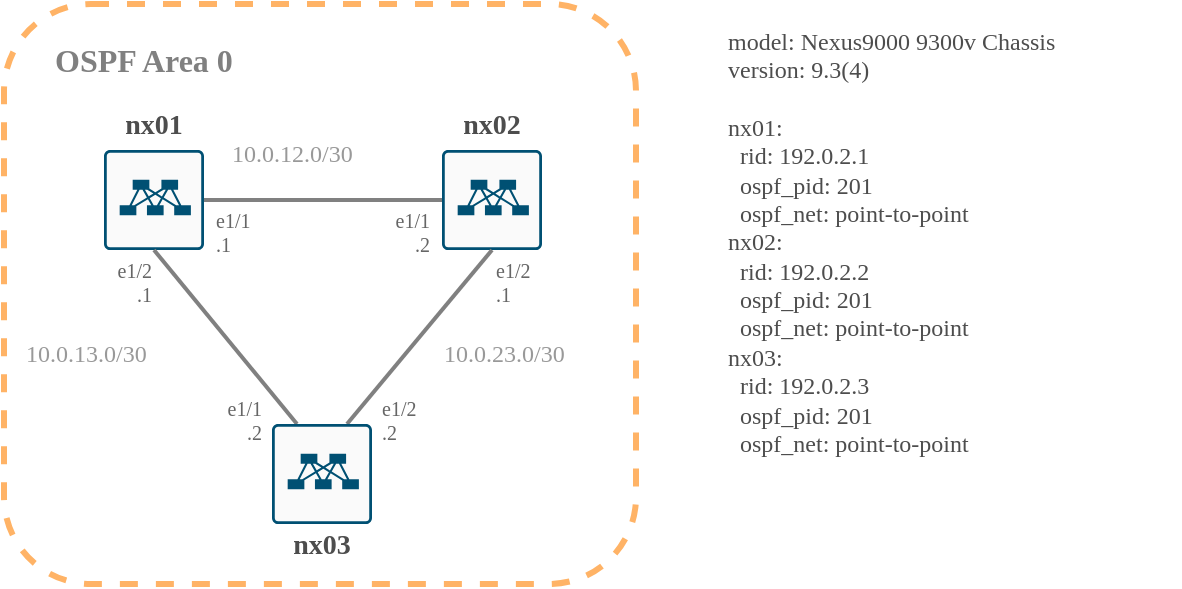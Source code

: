 <mxfile version="13.1.14" type="device"><diagram id="JSV7sfIHrPYLvDJ7nn-N" name="Page-1"><mxGraphModel dx="907" dy="748" grid="1" gridSize="10" guides="1" tooltips="1" connect="1" arrows="1" fold="1" page="1" pageScale="1" pageWidth="850" pageHeight="1100" math="0" shadow="0"><root><mxCell id="0"/><mxCell id="1" parent="0"/><mxCell id="hCH54XUqBVeaYFJYrAsw-12" value="" style="rounded=1;whiteSpace=wrap;html=1;fillColor=none;strokeColor=#FFB366;dashed=1;strokeWidth=3;" parent="1" vertex="1"><mxGeometry x="128" y="57" width="316" height="290" as="geometry"/></mxCell><mxCell id="ceAKtX69F1jVCfPgLZ0i-3" value="" style="edgeStyle=orthogonalEdgeStyle;rounded=0;orthogonalLoop=1;jettySize=auto;html=1;endArrow=none;endFill=0;strokeWidth=2;strokeColor=#808080;" parent="1" source="ceAKtX69F1jVCfPgLZ0i-1" target="ceAKtX69F1jVCfPgLZ0i-2" edge="1"><mxGeometry relative="1" as="geometry"/></mxCell><mxCell id="ceAKtX69F1jVCfPgLZ0i-1" value="" style="points=[[0.015,0.015,0],[0.985,0.015,0],[0.985,0.985,0],[0.015,0.985,0],[0.25,0,0],[0.5,0,0],[0.75,0,0],[1,0.25,0],[1,0.5,0],[1,0.75,0],[0.75,1,0],[0.5,1,0],[0.25,1,0],[0,0.75,0],[0,0.5,0],[0,0.25,0]];verticalLabelPosition=bottom;html=1;verticalAlign=top;aspect=fixed;align=center;pointerEvents=1;shape=mxgraph.cisco19.rect;prIcon=nexus_9300;fillColor=#FAFAFA;strokeColor=#005073;" parent="1" vertex="1"><mxGeometry x="178" y="130" width="50" height="50" as="geometry"/></mxCell><mxCell id="ceAKtX69F1jVCfPgLZ0i-2" value="" style="points=[[0.015,0.015,0],[0.985,0.015,0],[0.985,0.985,0],[0.015,0.985,0],[0.25,0,0],[0.5,0,0],[0.75,0,0],[1,0.25,0],[1,0.5,0],[1,0.75,0],[0.75,1,0],[0.5,1,0],[0.25,1,0],[0,0.75,0],[0,0.5,0],[0,0.25,0]];verticalLabelPosition=bottom;html=1;verticalAlign=top;aspect=fixed;align=center;pointerEvents=1;shape=mxgraph.cisco19.rect;prIcon=nexus_9300;fillColor=#FAFAFA;strokeColor=#005073;" parent="1" vertex="1"><mxGeometry x="347" y="130" width="50" height="50" as="geometry"/></mxCell><mxCell id="ceAKtX69F1jVCfPgLZ0i-4" value="&lt;p&gt;&lt;font face=&quot;Garamond&quot; style=&quot;font-size: 14px&quot; color=&quot;#4d4d4d&quot;&gt;&lt;b&gt;nx01&lt;/b&gt;&lt;/font&gt;&lt;/p&gt;" style="text;html=1;strokeColor=none;fillColor=none;align=center;verticalAlign=middle;whiteSpace=wrap;rounded=0;" parent="1" vertex="1"><mxGeometry x="183" y="108" width="40" height="20" as="geometry"/></mxCell><mxCell id="ceAKtX69F1jVCfPgLZ0i-5" value="&lt;p&gt;&lt;font face=&quot;Garamond&quot; style=&quot;font-size: 14px&quot; color=&quot;#4d4d4d&quot;&gt;&lt;b&gt;nx02&lt;/b&gt;&lt;/font&gt;&lt;/p&gt;" style="text;html=1;strokeColor=none;fillColor=none;align=center;verticalAlign=middle;whiteSpace=wrap;rounded=0;" parent="1" vertex="1"><mxGeometry x="352" y="108" width="40" height="20" as="geometry"/></mxCell><mxCell id="oGb4l8tD7iq1kCI6bL6K-2" style="rounded=0;orthogonalLoop=1;jettySize=auto;html=1;exitX=0.25;exitY=0;exitDx=0;exitDy=0;exitPerimeter=0;entryX=0.5;entryY=1;entryDx=0;entryDy=0;entryPerimeter=0;strokeWidth=2;endArrow=none;endFill=0;strokeColor=#808080;" parent="1" source="oGb4l8tD7iq1kCI6bL6K-1" target="ceAKtX69F1jVCfPgLZ0i-1" edge="1"><mxGeometry relative="1" as="geometry"/></mxCell><mxCell id="oGb4l8tD7iq1kCI6bL6K-3" style="edgeStyle=none;rounded=0;orthogonalLoop=1;jettySize=auto;html=1;exitX=0.75;exitY=0;exitDx=0;exitDy=0;exitPerimeter=0;entryX=0.5;entryY=1;entryDx=0;entryDy=0;entryPerimeter=0;endArrow=none;endFill=0;strokeColor=#808080;strokeWidth=2;" parent="1" source="oGb4l8tD7iq1kCI6bL6K-1" target="ceAKtX69F1jVCfPgLZ0i-2" edge="1"><mxGeometry relative="1" as="geometry"/></mxCell><mxCell id="oGb4l8tD7iq1kCI6bL6K-1" value="" style="points=[[0.015,0.015,0],[0.985,0.015,0],[0.985,0.985,0],[0.015,0.985,0],[0.25,0,0],[0.5,0,0],[0.75,0,0],[1,0.25,0],[1,0.5,0],[1,0.75,0],[0.75,1,0],[0.5,1,0],[0.25,1,0],[0,0.75,0],[0,0.5,0],[0,0.25,0]];verticalLabelPosition=bottom;html=1;verticalAlign=top;aspect=fixed;align=center;pointerEvents=1;shape=mxgraph.cisco19.rect;prIcon=nexus_9300;fillColor=#FAFAFA;strokeColor=#005073;" parent="1" vertex="1"><mxGeometry x="262" y="267" width="50" height="50" as="geometry"/></mxCell><mxCell id="oGb4l8tD7iq1kCI6bL6K-4" value="&lt;p&gt;&lt;font face=&quot;Garamond&quot; style=&quot;font-size: 14px&quot; color=&quot;#4d4d4d&quot;&gt;&lt;b&gt;nx03&lt;/b&gt;&lt;/font&gt;&lt;/p&gt;" style="text;html=1;strokeColor=none;fillColor=none;align=center;verticalAlign=middle;whiteSpace=wrap;rounded=0;" parent="1" vertex="1"><mxGeometry x="267" y="318" width="40" height="20" as="geometry"/></mxCell><mxCell id="hCH54XUqBVeaYFJYrAsw-2" value="&lt;div style=&quot;font-size: 10px&quot;&gt;&lt;font color=&quot;#666666&quot; style=&quot;font-size: 10px&quot; face=&quot;Lucida Console&quot;&gt;e1/1&lt;/font&gt;&lt;/div&gt;&lt;font face=&quot;Lucida Console&quot; color=&quot;#666666&quot; style=&quot;font-size: 10px&quot;&gt;&lt;div&gt;.2&lt;/div&gt;&lt;/font&gt;" style="text;html=1;strokeColor=none;fillColor=none;align=right;verticalAlign=middle;whiteSpace=wrap;rounded=0;" parent="1" vertex="1"><mxGeometry x="303" y="161" width="40" height="20" as="geometry"/></mxCell><mxCell id="hCH54XUqBVeaYFJYrAsw-3" value="&lt;div style=&quot;font-size: 10px&quot;&gt;&lt;font color=&quot;#666666&quot; style=&quot;font-size: 10px&quot; face=&quot;Lucida Console&quot;&gt;e1/1&lt;/font&gt;&lt;/div&gt;&lt;font face=&quot;Lucida Console&quot; color=&quot;#666666&quot; style=&quot;font-size: 10px&quot;&gt;&lt;div&gt;.1&lt;/div&gt;&lt;/font&gt;" style="text;html=1;strokeColor=none;fillColor=none;align=left;verticalAlign=middle;whiteSpace=wrap;rounded=0;" parent="1" vertex="1"><mxGeometry x="232" y="161" width="40" height="20" as="geometry"/></mxCell><mxCell id="hCH54XUqBVeaYFJYrAsw-4" value="&lt;div style=&quot;font-size: 10px&quot;&gt;&lt;font color=&quot;#666666&quot; style=&quot;font-size: 10px&quot; face=&quot;Lucida Console&quot;&gt;e1/2&lt;/font&gt;&lt;/div&gt;&lt;font face=&quot;Lucida Console&quot; color=&quot;#666666&quot; style=&quot;font-size: 10px&quot;&gt;&lt;div&gt;.1&lt;/div&gt;&lt;/font&gt;" style="text;html=1;strokeColor=none;fillColor=none;align=right;verticalAlign=middle;whiteSpace=wrap;rounded=0;" parent="1" vertex="1"><mxGeometry x="164" y="186" width="40" height="20" as="geometry"/></mxCell><mxCell id="hCH54XUqBVeaYFJYrAsw-5" value="&lt;div&gt;&lt;font face=&quot;Lucida Console&quot; style=&quot;font-size: 12px&quot; color=&quot;#999999&quot;&gt;10.0.12.0/30&lt;/font&gt;&lt;/div&gt;" style="text;html=1;strokeColor=none;fillColor=none;align=left;verticalAlign=middle;whiteSpace=wrap;rounded=0;" parent="1" vertex="1"><mxGeometry x="240" y="122" width="93" height="20" as="geometry"/></mxCell><mxCell id="hCH54XUqBVeaYFJYrAsw-7" value="&lt;div&gt;&lt;font face=&quot;Lucida Console&quot; style=&quot;font-size: 12px&quot; color=&quot;#999999&quot;&gt;10.0.13.0/30&lt;/font&gt;&lt;/div&gt;" style="text;html=1;strokeColor=none;fillColor=none;align=left;verticalAlign=middle;whiteSpace=wrap;rounded=0;" parent="1" vertex="1"><mxGeometry x="137" y="222" width="93" height="20" as="geometry"/></mxCell><mxCell id="hCH54XUqBVeaYFJYrAsw-8" value="&lt;div&gt;&lt;font face=&quot;Lucida Console&quot; style=&quot;font-size: 12px&quot; color=&quot;#999999&quot;&gt;10.0.23.0/30&lt;/font&gt;&lt;/div&gt;" style="text;html=1;strokeColor=none;fillColor=none;align=left;verticalAlign=middle;whiteSpace=wrap;rounded=0;" parent="1" vertex="1"><mxGeometry x="346" y="222" width="93" height="20" as="geometry"/></mxCell><mxCell id="hCH54XUqBVeaYFJYrAsw-9" value="&lt;div style=&quot;font-size: 10px&quot;&gt;&lt;font color=&quot;#666666&quot; style=&quot;font-size: 10px&quot; face=&quot;Lucida Console&quot;&gt;e1/2&lt;/font&gt;&lt;/div&gt;&lt;font face=&quot;Lucida Console&quot; color=&quot;#666666&quot; style=&quot;font-size: 10px&quot;&gt;&lt;div&gt;.1&lt;/div&gt;&lt;/font&gt;" style="text;html=1;strokeColor=none;fillColor=none;align=left;verticalAlign=middle;whiteSpace=wrap;rounded=0;" parent="1" vertex="1"><mxGeometry x="372" y="186" width="40" height="20" as="geometry"/></mxCell><mxCell id="hCH54XUqBVeaYFJYrAsw-10" value="&lt;div style=&quot;font-size: 10px&quot;&gt;&lt;font color=&quot;#666666&quot; style=&quot;font-size: 10px&quot; face=&quot;Lucida Console&quot;&gt;e1/1&lt;/font&gt;&lt;/div&gt;&lt;font face=&quot;Lucida Console&quot; color=&quot;#666666&quot; style=&quot;font-size: 10px&quot;&gt;&lt;div&gt;.2&lt;/div&gt;&lt;/font&gt;" style="text;html=1;strokeColor=none;fillColor=none;align=right;verticalAlign=middle;whiteSpace=wrap;rounded=0;" parent="1" vertex="1"><mxGeometry x="219" y="255" width="40" height="20" as="geometry"/></mxCell><mxCell id="hCH54XUqBVeaYFJYrAsw-11" value="&lt;div style=&quot;font-size: 10px&quot;&gt;&lt;font color=&quot;#666666&quot; style=&quot;font-size: 10px&quot; face=&quot;Lucida Console&quot;&gt;e1/2&lt;/font&gt;&lt;/div&gt;&lt;font face=&quot;Lucida Console&quot; color=&quot;#666666&quot; style=&quot;font-size: 10px&quot;&gt;&lt;div&gt;.2&lt;/div&gt;&lt;/font&gt;" style="text;html=1;strokeColor=none;fillColor=none;align=left;verticalAlign=middle;whiteSpace=wrap;rounded=0;" parent="1" vertex="1"><mxGeometry x="315" y="255" width="40" height="20" as="geometry"/></mxCell><mxCell id="hCH54XUqBVeaYFJYrAsw-13" value="&lt;p&gt;&lt;font face=&quot;Garamond&quot; size=&quot;1&quot; color=&quot;#808080&quot;&gt;&lt;b style=&quot;font-size: 16px&quot;&gt;OSPF Area 0&lt;/b&gt;&lt;/font&gt;&lt;/p&gt;" style="text;html=1;strokeColor=none;fillColor=none;align=center;verticalAlign=middle;whiteSpace=wrap;rounded=0;" parent="1" vertex="1"><mxGeometry x="141" y="75" width="114" height="20" as="geometry"/></mxCell><mxCell id="hCH54XUqBVeaYFJYrAsw-15" value="&lt;div&gt;&lt;div&gt;&lt;font face=&quot;Lucida Console&quot; color=&quot;#4d4d4d&quot;&gt;model: Nexus9000 9300v Chassis&lt;/font&gt;&lt;/div&gt;&lt;div&gt;&lt;font face=&quot;Lucida Console&quot; color=&quot;#4d4d4d&quot;&gt;version: 9.3(4)&lt;/font&gt;&lt;/div&gt;&lt;/div&gt;&lt;div&gt;&lt;font face=&quot;Lucida Console&quot; color=&quot;#4d4d4d&quot;&gt;&lt;br&gt;&lt;/font&gt;&lt;/div&gt;&lt;div&gt;&lt;font style=&quot;font-size: 12px&quot; face=&quot;Lucida Console&quot; color=&quot;#4d4d4d&quot;&gt;nx01:&lt;/font&gt;&lt;/div&gt;&lt;div&gt;&lt;font style=&quot;font-size: 12px&quot; face=&quot;Lucida Console&quot; color=&quot;#4d4d4d&quot;&gt;&amp;nbsp; rid: 192.0.2.1&lt;/font&gt;&lt;/div&gt;&lt;div&gt;&lt;font style=&quot;font-size: 12px&quot; face=&quot;Lucida Console&quot; color=&quot;#4d4d4d&quot;&gt;&amp;nbsp; ospf_pid: 201&lt;/font&gt;&lt;span style=&quot;color: rgb(77 , 77 , 77) ; font-family: &amp;#34;lucida console&amp;#34;&quot;&gt;&amp;nbsp;&amp;nbsp;&lt;/span&gt;&lt;/div&gt;&lt;span style=&quot;color: rgb(77 , 77 , 77) ; font-family: &amp;#34;lucida console&amp;#34;&quot;&gt;&amp;nbsp; ospf_net: point-to-point&amp;nbsp;&lt;/span&gt;&lt;div&gt;&lt;div&gt;&lt;font face=&quot;Lucida Console&quot; style=&quot;font-size: 12px&quot; color=&quot;#4d4d4d&quot;&gt;nx02:&lt;/font&gt;&lt;/div&gt;&lt;div&gt;&lt;font face=&quot;Lucida Console&quot; style=&quot;font-size: 12px&quot; color=&quot;#4d4d4d&quot;&gt;&amp;nbsp; rid: 192.0.2.2&lt;/font&gt;&lt;/div&gt;&lt;div&gt;&lt;font face=&quot;Lucida Console&quot; style=&quot;font-size: 12px&quot; color=&quot;#4d4d4d&quot;&gt;&amp;nbsp;&amp;nbsp;&lt;/font&gt;&lt;span style=&quot;color: rgb(77 , 77 , 77) ; font-family: &amp;#34;lucida console&amp;#34;&quot;&gt;ospf_pid: 201&lt;/span&gt;&lt;/div&gt;&lt;div&gt;&lt;span style=&quot;color: rgb(77 , 77 , 77) ; font-family: &amp;#34;lucida console&amp;#34;&quot;&gt;&amp;nbsp;&amp;nbsp;&lt;/span&gt;&lt;span style=&quot;color: rgb(77 , 77 , 77) ; font-family: &amp;#34;lucida console&amp;#34;&quot;&gt;ospf_net: point-to-point&lt;/span&gt;&lt;/div&gt;&lt;div&gt;&lt;div&gt;&lt;font face=&quot;Lucida Console&quot; style=&quot;font-size: 12px&quot; color=&quot;#4d4d4d&quot;&gt;nx03:&lt;/font&gt;&lt;/div&gt;&lt;div&gt;&lt;font face=&quot;Lucida Console&quot; style=&quot;font-size: 12px&quot; color=&quot;#4d4d4d&quot;&gt;&amp;nbsp; rid: 192.0.2.3&lt;/font&gt;&lt;span style=&quot;color: rgb(77 , 77 , 77) ; font-family: &amp;#34;lucida console&amp;#34;&quot;&gt;&amp;nbsp;&amp;nbsp;&lt;/span&gt;&lt;/div&gt;&lt;/div&gt;&lt;/div&gt;&lt;span style=&quot;color: rgb(77 , 77 , 77) ; font-family: &amp;#34;lucida console&amp;#34;&quot;&gt;&amp;nbsp; ospf_pid: 201&lt;br&gt;&lt;/span&gt;&lt;span style=&quot;color: rgb(102 , 102 , 102) ; font-family: &amp;#34;lucida console&amp;#34;&quot;&gt;&amp;nbsp;&amp;nbsp;&lt;/span&gt;&lt;span style=&quot;color: rgb(77 , 77 , 77) ; font-family: &amp;#34;lucida console&amp;#34;&quot;&gt;ospf_net: point-to-point&lt;/span&gt;&lt;span style=&quot;color: rgb(102 , 102 , 102) ; font-family: &amp;#34;lucida console&amp;#34;&quot;&gt;&lt;br&gt;&lt;/span&gt;" style="text;html=1;strokeColor=none;fillColor=none;align=left;verticalAlign=middle;whiteSpace=wrap;rounded=0;" parent="1" vertex="1"><mxGeometry x="488" y="61" width="228" height="230" as="geometry"/></mxCell></root></mxGraphModel></diagram></mxfile>